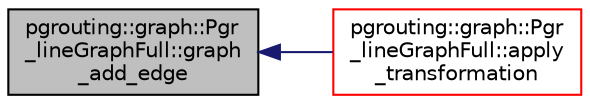 digraph "pgrouting::graph::Pgr_lineGraphFull::graph_add_edge"
{
  edge [fontname="Helvetica",fontsize="10",labelfontname="Helvetica",labelfontsize="10"];
  node [fontname="Helvetica",fontsize="10",shape=record];
  rankdir="LR";
  Node1 [label="pgrouting::graph::Pgr\l_lineGraphFull::graph\l_add_edge",height=0.2,width=0.4,color="black", fillcolor="grey75", style="filled", fontcolor="black"];
  Node1 -> Node2 [dir="back",color="midnightblue",fontsize="10",style="solid",fontname="Helvetica"];
  Node2 [label="pgrouting::graph::Pgr\l_lineGraphFull::apply\l_transformation",height=0.2,width=0.4,color="red", fillcolor="white", style="filled",URL="$classpgrouting_1_1graph_1_1Pgr__lineGraphFull.html#ae03853a505783f37f22636ea3e97b4f3"];
}
